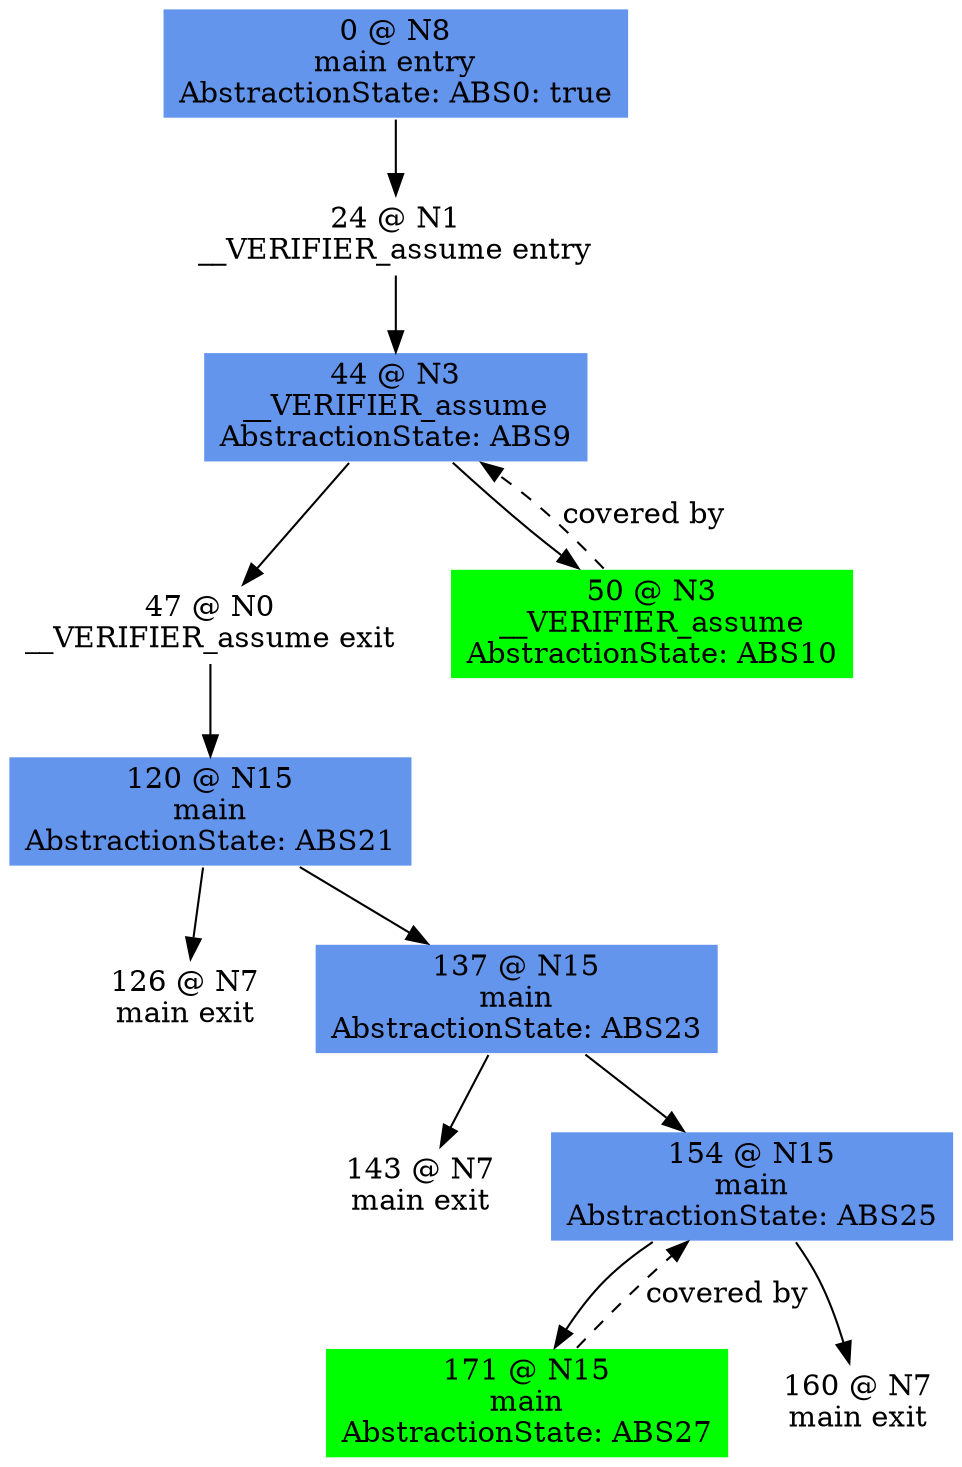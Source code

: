 digraph ARG {
node [style="filled" shape="box" color="white"]
0 [fillcolor="cornflowerblue" label="0 @ N8\nmain entry\nAbstractionState: ABS0: true\n" id="0"]
24 [label="24 @ N1\n__VERIFIER_assume entry\n" id="24"]
44 [fillcolor="cornflowerblue" label="44 @ N3\n__VERIFIER_assume\nAbstractionState: ABS9\n" id="44"]
47 [label="47 @ N0\n__VERIFIER_assume exit\n" id="47"]
120 [fillcolor="cornflowerblue" label="120 @ N15\nmain\nAbstractionState: ABS21\n" id="120"]
126 [label="126 @ N7\nmain exit\n" id="126"]
137 [fillcolor="cornflowerblue" label="137 @ N15\nmain\nAbstractionState: ABS23\n" id="137"]
143 [label="143 @ N7\nmain exit\n" id="143"]
154 [fillcolor="cornflowerblue" label="154 @ N15\nmain\nAbstractionState: ABS25\n" id="154"]
171 [fillcolor="green" label="171 @ N15\nmain\nAbstractionState: ABS27\n" id="171"]
160 [label="160 @ N7\nmain exit\n" id="160"]
50 [fillcolor="green" label="50 @ N3\n__VERIFIER_assume\nAbstractionState: ABS10\n" id="50"]
0 -> 24 []
24 -> 44 []
50 -> 44 [style="dashed" weight="0" label="covered by"]
44 -> 50 []
44 -> 47 []
47 -> 120 []
120 -> 137 []
120 -> 126 []
137 -> 154 []
137 -> 143 []
171 -> 154 [style="dashed" weight="0" label="covered by"]
154 -> 160 []
154 -> 171 []
}
